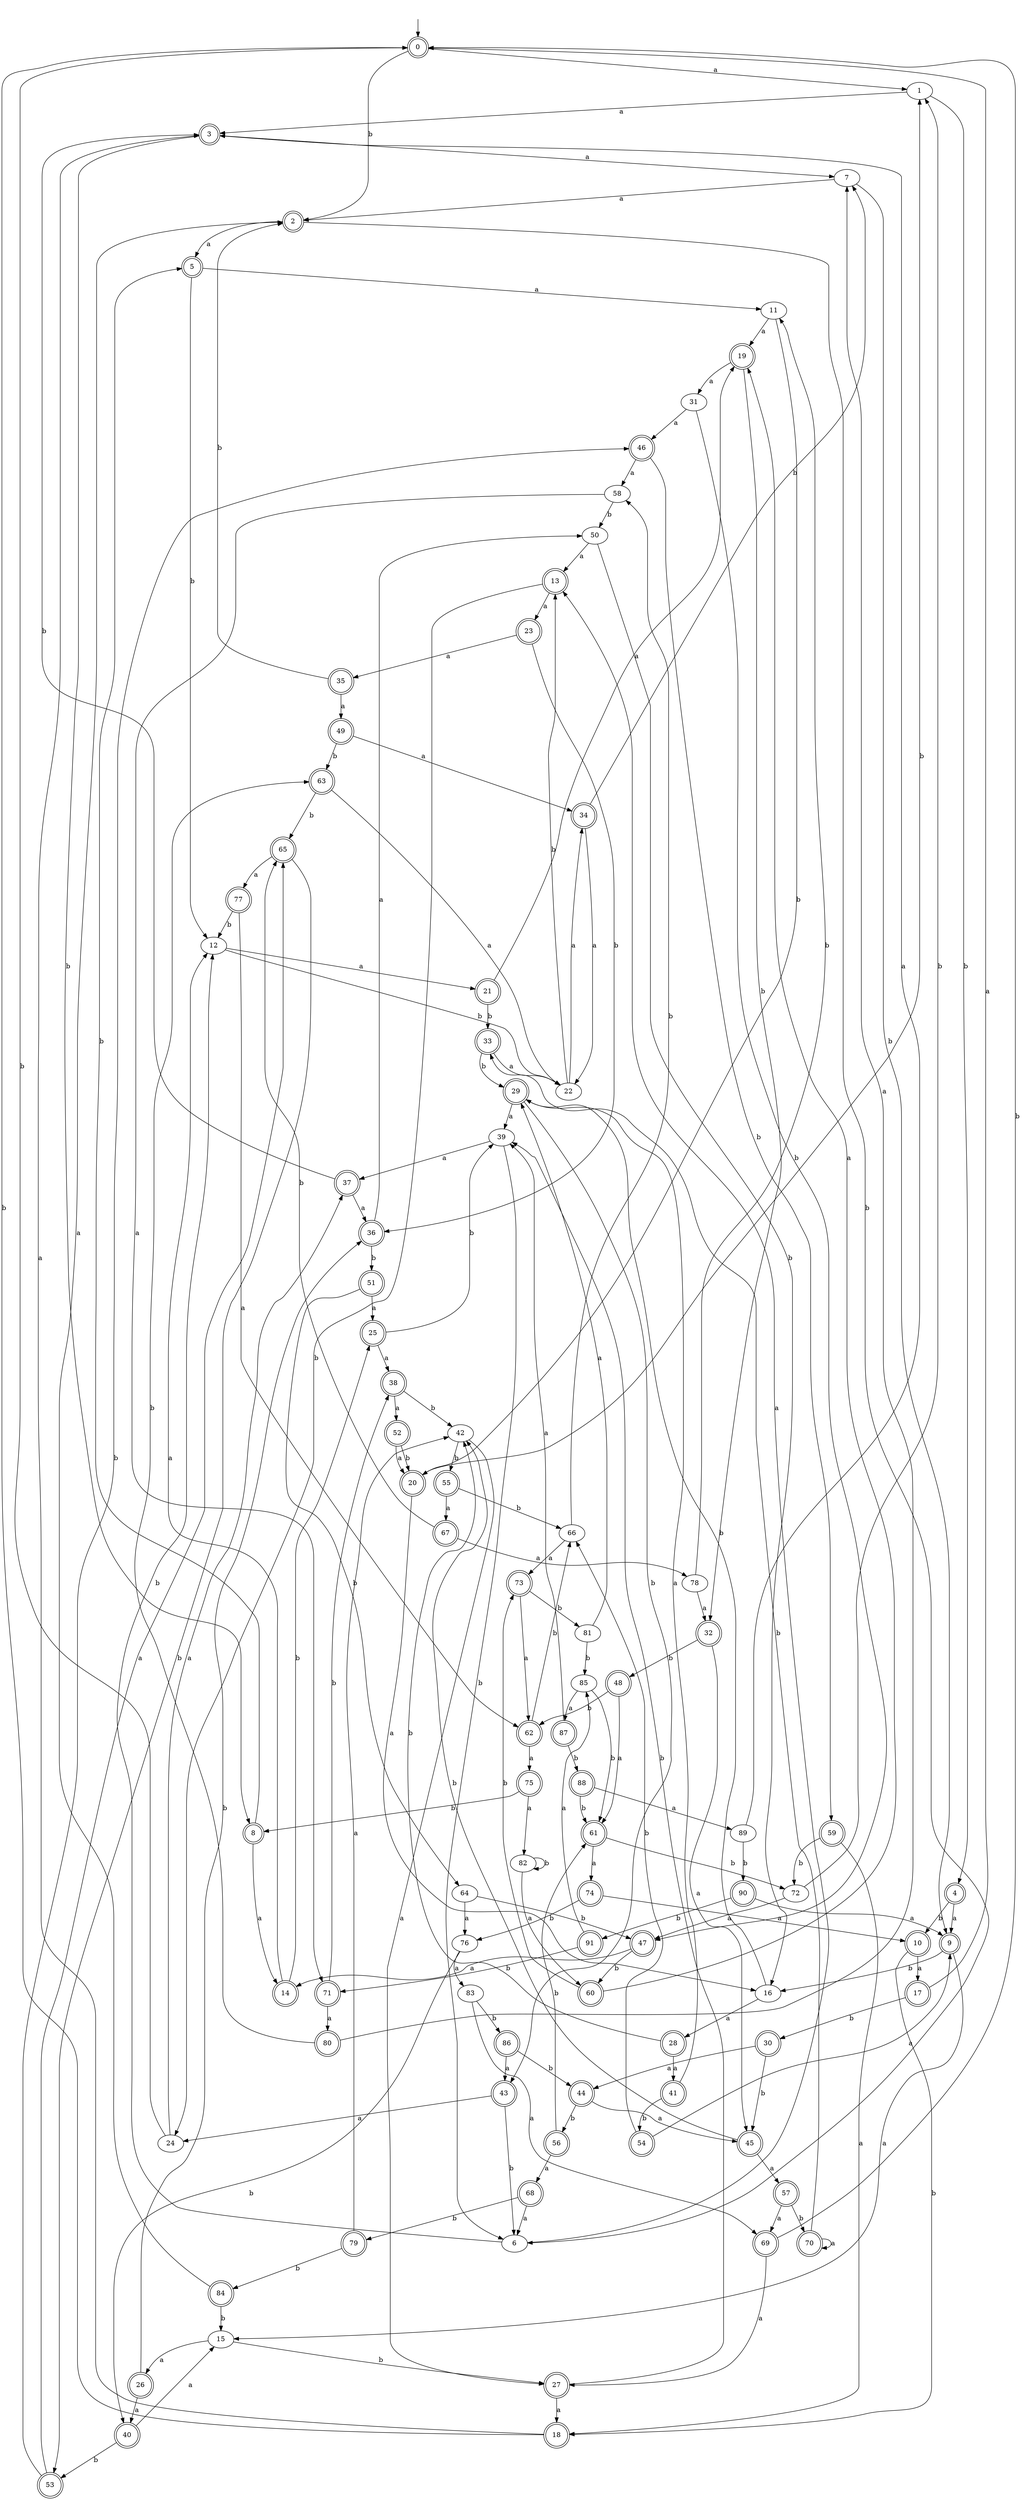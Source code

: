 digraph RandomDFA {
  __start0 [label="", shape=none];
  __start0 -> 0 [label=""];
  0 [shape=circle] [shape=doublecircle]
  0 -> 1 [label="a"]
  0 -> 2 [label="b"]
  1
  1 -> 3 [label="a"]
  1 -> 4 [label="b"]
  2 [shape=doublecircle]
  2 -> 5 [label="a"]
  2 -> 6 [label="b"]
  3 [shape=doublecircle]
  3 -> 7 [label="a"]
  3 -> 8 [label="b"]
  4 [shape=doublecircle]
  4 -> 9 [label="a"]
  4 -> 10 [label="b"]
  5 [shape=doublecircle]
  5 -> 11 [label="a"]
  5 -> 12 [label="b"]
  6
  6 -> 13 [label="a"]
  6 -> 12 [label="b"]
  7
  7 -> 2 [label="a"]
  7 -> 9 [label="b"]
  8 [shape=doublecircle]
  8 -> 14 [label="a"]
  8 -> 5 [label="b"]
  9 [shape=doublecircle]
  9 -> 15 [label="a"]
  9 -> 16 [label="b"]
  10 [shape=doublecircle]
  10 -> 17 [label="a"]
  10 -> 18 [label="b"]
  11
  11 -> 19 [label="a"]
  11 -> 20 [label="b"]
  12
  12 -> 21 [label="a"]
  12 -> 22 [label="b"]
  13 [shape=doublecircle]
  13 -> 23 [label="a"]
  13 -> 24 [label="b"]
  14 [shape=doublecircle]
  14 -> 12 [label="a"]
  14 -> 25 [label="b"]
  15
  15 -> 26 [label="a"]
  15 -> 27 [label="b"]
  16
  16 -> 28 [label="a"]
  16 -> 29 [label="b"]
  17 [shape=doublecircle]
  17 -> 0 [label="a"]
  17 -> 30 [label="b"]
  18 [shape=doublecircle]
  18 -> 3 [label="a"]
  18 -> 0 [label="b"]
  19 [shape=doublecircle]
  19 -> 31 [label="a"]
  19 -> 32 [label="b"]
  20 [shape=doublecircle]
  20 -> 16 [label="a"]
  20 -> 1 [label="b"]
  21 [shape=doublecircle]
  21 -> 19 [label="a"]
  21 -> 33 [label="b"]
  22
  22 -> 34 [label="a"]
  22 -> 13 [label="b"]
  23 [shape=doublecircle]
  23 -> 35 [label="a"]
  23 -> 36 [label="b"]
  24
  24 -> 37 [label="a"]
  24 -> 0 [label="b"]
  25 [shape=doublecircle]
  25 -> 38 [label="a"]
  25 -> 39 [label="b"]
  26 [shape=doublecircle]
  26 -> 40 [label="a"]
  26 -> 36 [label="b"]
  27 [shape=doublecircle]
  27 -> 18 [label="a"]
  27 -> 39 [label="b"]
  28 [shape=doublecircle]
  28 -> 41 [label="a"]
  28 -> 42 [label="b"]
  29 [shape=doublecircle]
  29 -> 39 [label="a"]
  29 -> 43 [label="b"]
  30 [shape=doublecircle]
  30 -> 44 [label="a"]
  30 -> 45 [label="b"]
  31
  31 -> 46 [label="a"]
  31 -> 47 [label="b"]
  32 [shape=doublecircle]
  32 -> 45 [label="a"]
  32 -> 48 [label="b"]
  33 [shape=doublecircle]
  33 -> 22 [label="a"]
  33 -> 29 [label="b"]
  34 [shape=doublecircle]
  34 -> 22 [label="a"]
  34 -> 7 [label="b"]
  35 [shape=doublecircle]
  35 -> 49 [label="a"]
  35 -> 2 [label="b"]
  36 [shape=doublecircle]
  36 -> 50 [label="a"]
  36 -> 51 [label="b"]
  37 [shape=doublecircle]
  37 -> 36 [label="a"]
  37 -> 3 [label="b"]
  38 [shape=doublecircle]
  38 -> 52 [label="a"]
  38 -> 42 [label="b"]
  39
  39 -> 37 [label="a"]
  39 -> 6 [label="b"]
  40 [shape=doublecircle]
  40 -> 15 [label="a"]
  40 -> 53 [label="b"]
  41 [shape=doublecircle]
  41 -> 29 [label="a"]
  41 -> 54 [label="b"]
  42
  42 -> 27 [label="a"]
  42 -> 55 [label="b"]
  43 [shape=doublecircle]
  43 -> 24 [label="a"]
  43 -> 6 [label="b"]
  44 [shape=doublecircle]
  44 -> 45 [label="a"]
  44 -> 56 [label="b"]
  45 [shape=doublecircle]
  45 -> 57 [label="a"]
  45 -> 42 [label="b"]
  46 [shape=doublecircle]
  46 -> 58 [label="a"]
  46 -> 59 [label="b"]
  47 [shape=doublecircle]
  47 -> 14 [label="a"]
  47 -> 60 [label="b"]
  48 [shape=doublecircle]
  48 -> 61 [label="a"]
  48 -> 62 [label="b"]
  49 [shape=doublecircle]
  49 -> 34 [label="a"]
  49 -> 63 [label="b"]
  50
  50 -> 13 [label="a"]
  50 -> 16 [label="b"]
  51 [shape=doublecircle]
  51 -> 25 [label="a"]
  51 -> 64 [label="b"]
  52 [shape=doublecircle]
  52 -> 20 [label="a"]
  52 -> 20 [label="b"]
  53 [shape=doublecircle]
  53 -> 65 [label="a"]
  53 -> 46 [label="b"]
  54 [shape=doublecircle]
  54 -> 9 [label="a"]
  54 -> 66 [label="b"]
  55 [shape=doublecircle]
  55 -> 67 [label="a"]
  55 -> 66 [label="b"]
  56 [shape=doublecircle]
  56 -> 68 [label="a"]
  56 -> 61 [label="b"]
  57 [shape=doublecircle]
  57 -> 69 [label="a"]
  57 -> 70 [label="b"]
  58
  58 -> 71 [label="a"]
  58 -> 50 [label="b"]
  59 [shape=doublecircle]
  59 -> 18 [label="a"]
  59 -> 72 [label="b"]
  60 [shape=doublecircle]
  60 -> 19 [label="a"]
  60 -> 73 [label="b"]
  61 [shape=doublecircle]
  61 -> 74 [label="a"]
  61 -> 72 [label="b"]
  62 [shape=doublecircle]
  62 -> 75 [label="a"]
  62 -> 66 [label="b"]
  63 [shape=doublecircle]
  63 -> 22 [label="a"]
  63 -> 65 [label="b"]
  64
  64 -> 76 [label="a"]
  64 -> 47 [label="b"]
  65 [shape=doublecircle]
  65 -> 77 [label="a"]
  65 -> 53 [label="b"]
  66
  66 -> 73 [label="a"]
  66 -> 58 [label="b"]
  67 [shape=doublecircle]
  67 -> 78 [label="a"]
  67 -> 65 [label="b"]
  68 [shape=doublecircle]
  68 -> 6 [label="a"]
  68 -> 79 [label="b"]
  69 [shape=doublecircle]
  69 -> 27 [label="a"]
  69 -> 0 [label="b"]
  70 [shape=doublecircle]
  70 -> 70 [label="a"]
  70 -> 33 [label="b"]
  71 [shape=doublecircle]
  71 -> 80 [label="a"]
  71 -> 38 [label="b"]
  72
  72 -> 47 [label="a"]
  72 -> 1 [label="b"]
  73 [shape=doublecircle]
  73 -> 62 [label="a"]
  73 -> 81 [label="b"]
  74 [shape=doublecircle]
  74 -> 10 [label="a"]
  74 -> 76 [label="b"]
  75 [shape=doublecircle]
  75 -> 82 [label="a"]
  75 -> 8 [label="b"]
  76
  76 -> 83 [label="a"]
  76 -> 40 [label="b"]
  77 [shape=doublecircle]
  77 -> 62 [label="a"]
  77 -> 12 [label="b"]
  78
  78 -> 32 [label="a"]
  78 -> 11 [label="b"]
  79 [shape=doublecircle]
  79 -> 42 [label="a"]
  79 -> 84 [label="b"]
  80 [shape=doublecircle]
  80 -> 7 [label="a"]
  80 -> 63 [label="b"]
  81
  81 -> 29 [label="a"]
  81 -> 85 [label="b"]
  82
  82 -> 60 [label="a"]
  82 -> 82 [label="b"]
  83
  83 -> 69 [label="a"]
  83 -> 86 [label="b"]
  84 [shape=doublecircle]
  84 -> 2 [label="a"]
  84 -> 15 [label="b"]
  85
  85 -> 87 [label="a"]
  85 -> 61 [label="b"]
  86 [shape=doublecircle]
  86 -> 43 [label="a"]
  86 -> 44 [label="b"]
  87 [shape=doublecircle]
  87 -> 39 [label="a"]
  87 -> 88 [label="b"]
  88 [shape=doublecircle]
  88 -> 89 [label="a"]
  88 -> 61 [label="b"]
  89
  89 -> 3 [label="a"]
  89 -> 90 [label="b"]
  90 [shape=doublecircle]
  90 -> 9 [label="a"]
  90 -> 91 [label="b"]
  91 [shape=doublecircle]
  91 -> 85 [label="a"]
  91 -> 71 [label="b"]
}
